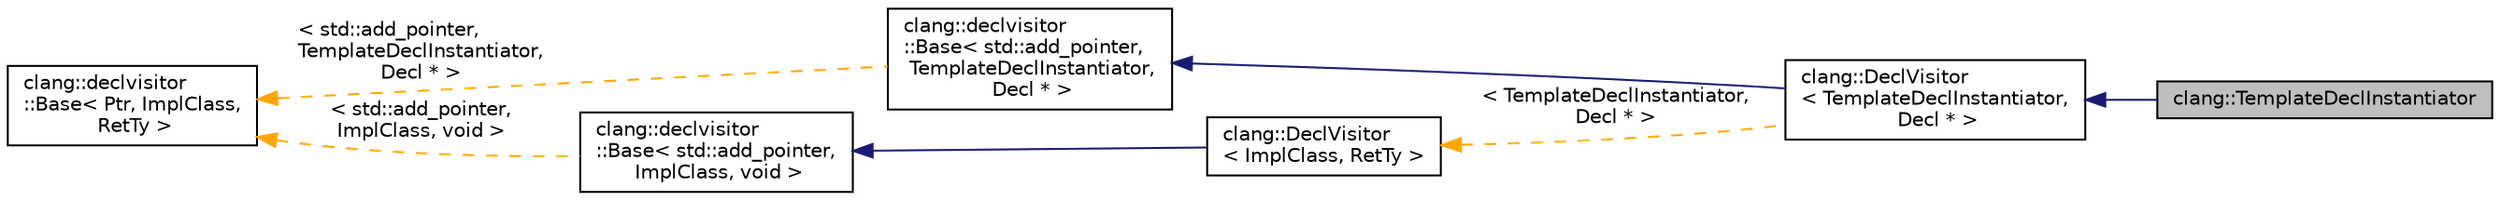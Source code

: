 digraph "clang::TemplateDeclInstantiator"
{
 // LATEX_PDF_SIZE
  bgcolor="transparent";
  edge [fontname="Helvetica",fontsize="10",labelfontname="Helvetica",labelfontsize="10"];
  node [fontname="Helvetica",fontsize="10",shape=record];
  rankdir="LR";
  Node1 [label="clang::TemplateDeclInstantiator",height=0.2,width=0.4,color="black", fillcolor="grey75", style="filled", fontcolor="black",tooltip=" "];
  Node2 -> Node1 [dir="back",color="midnightblue",fontsize="10",style="solid",fontname="Helvetica"];
  Node2 [label="clang::DeclVisitor\l\< TemplateDeclInstantiator,\l Decl * \>",height=0.2,width=0.4,color="black",URL="$classclang_1_1DeclVisitor.html",tooltip=" "];
  Node3 -> Node2 [dir="back",color="midnightblue",fontsize="10",style="solid",fontname="Helvetica"];
  Node3 [label="clang::declvisitor\l::Base\< std::add_pointer,\l TemplateDeclInstantiator,\l Decl * \>",height=0.2,width=0.4,color="black",URL="$classclang_1_1declvisitor_1_1Base.html",tooltip=" "];
  Node4 -> Node3 [dir="back",color="orange",fontsize="10",style="dashed",label=" \< std::add_pointer,\l TemplateDeclInstantiator,\l Decl * \>" ,fontname="Helvetica"];
  Node4 [label="clang::declvisitor\l::Base\< Ptr, ImplClass,\l RetTy \>",height=0.2,width=0.4,color="black",URL="$classclang_1_1declvisitor_1_1Base.html",tooltip="A simple visitor class that helps create declaration visitors."];
  Node5 -> Node2 [dir="back",color="orange",fontsize="10",style="dashed",label=" \< TemplateDeclInstantiator,\l Decl * \>" ,fontname="Helvetica"];
  Node5 [label="clang::DeclVisitor\l\< ImplClass, RetTy \>",height=0.2,width=0.4,color="black",URL="$classclang_1_1DeclVisitor.html",tooltip="A simple visitor class that helps create declaration visitors."];
  Node6 -> Node5 [dir="back",color="midnightblue",fontsize="10",style="solid",fontname="Helvetica"];
  Node6 [label="clang::declvisitor\l::Base\< std::add_pointer,\l ImplClass, void \>",height=0.2,width=0.4,color="black",URL="$classclang_1_1declvisitor_1_1Base.html",tooltip=" "];
  Node4 -> Node6 [dir="back",color="orange",fontsize="10",style="dashed",label=" \< std::add_pointer,\l ImplClass, void \>" ,fontname="Helvetica"];
}
